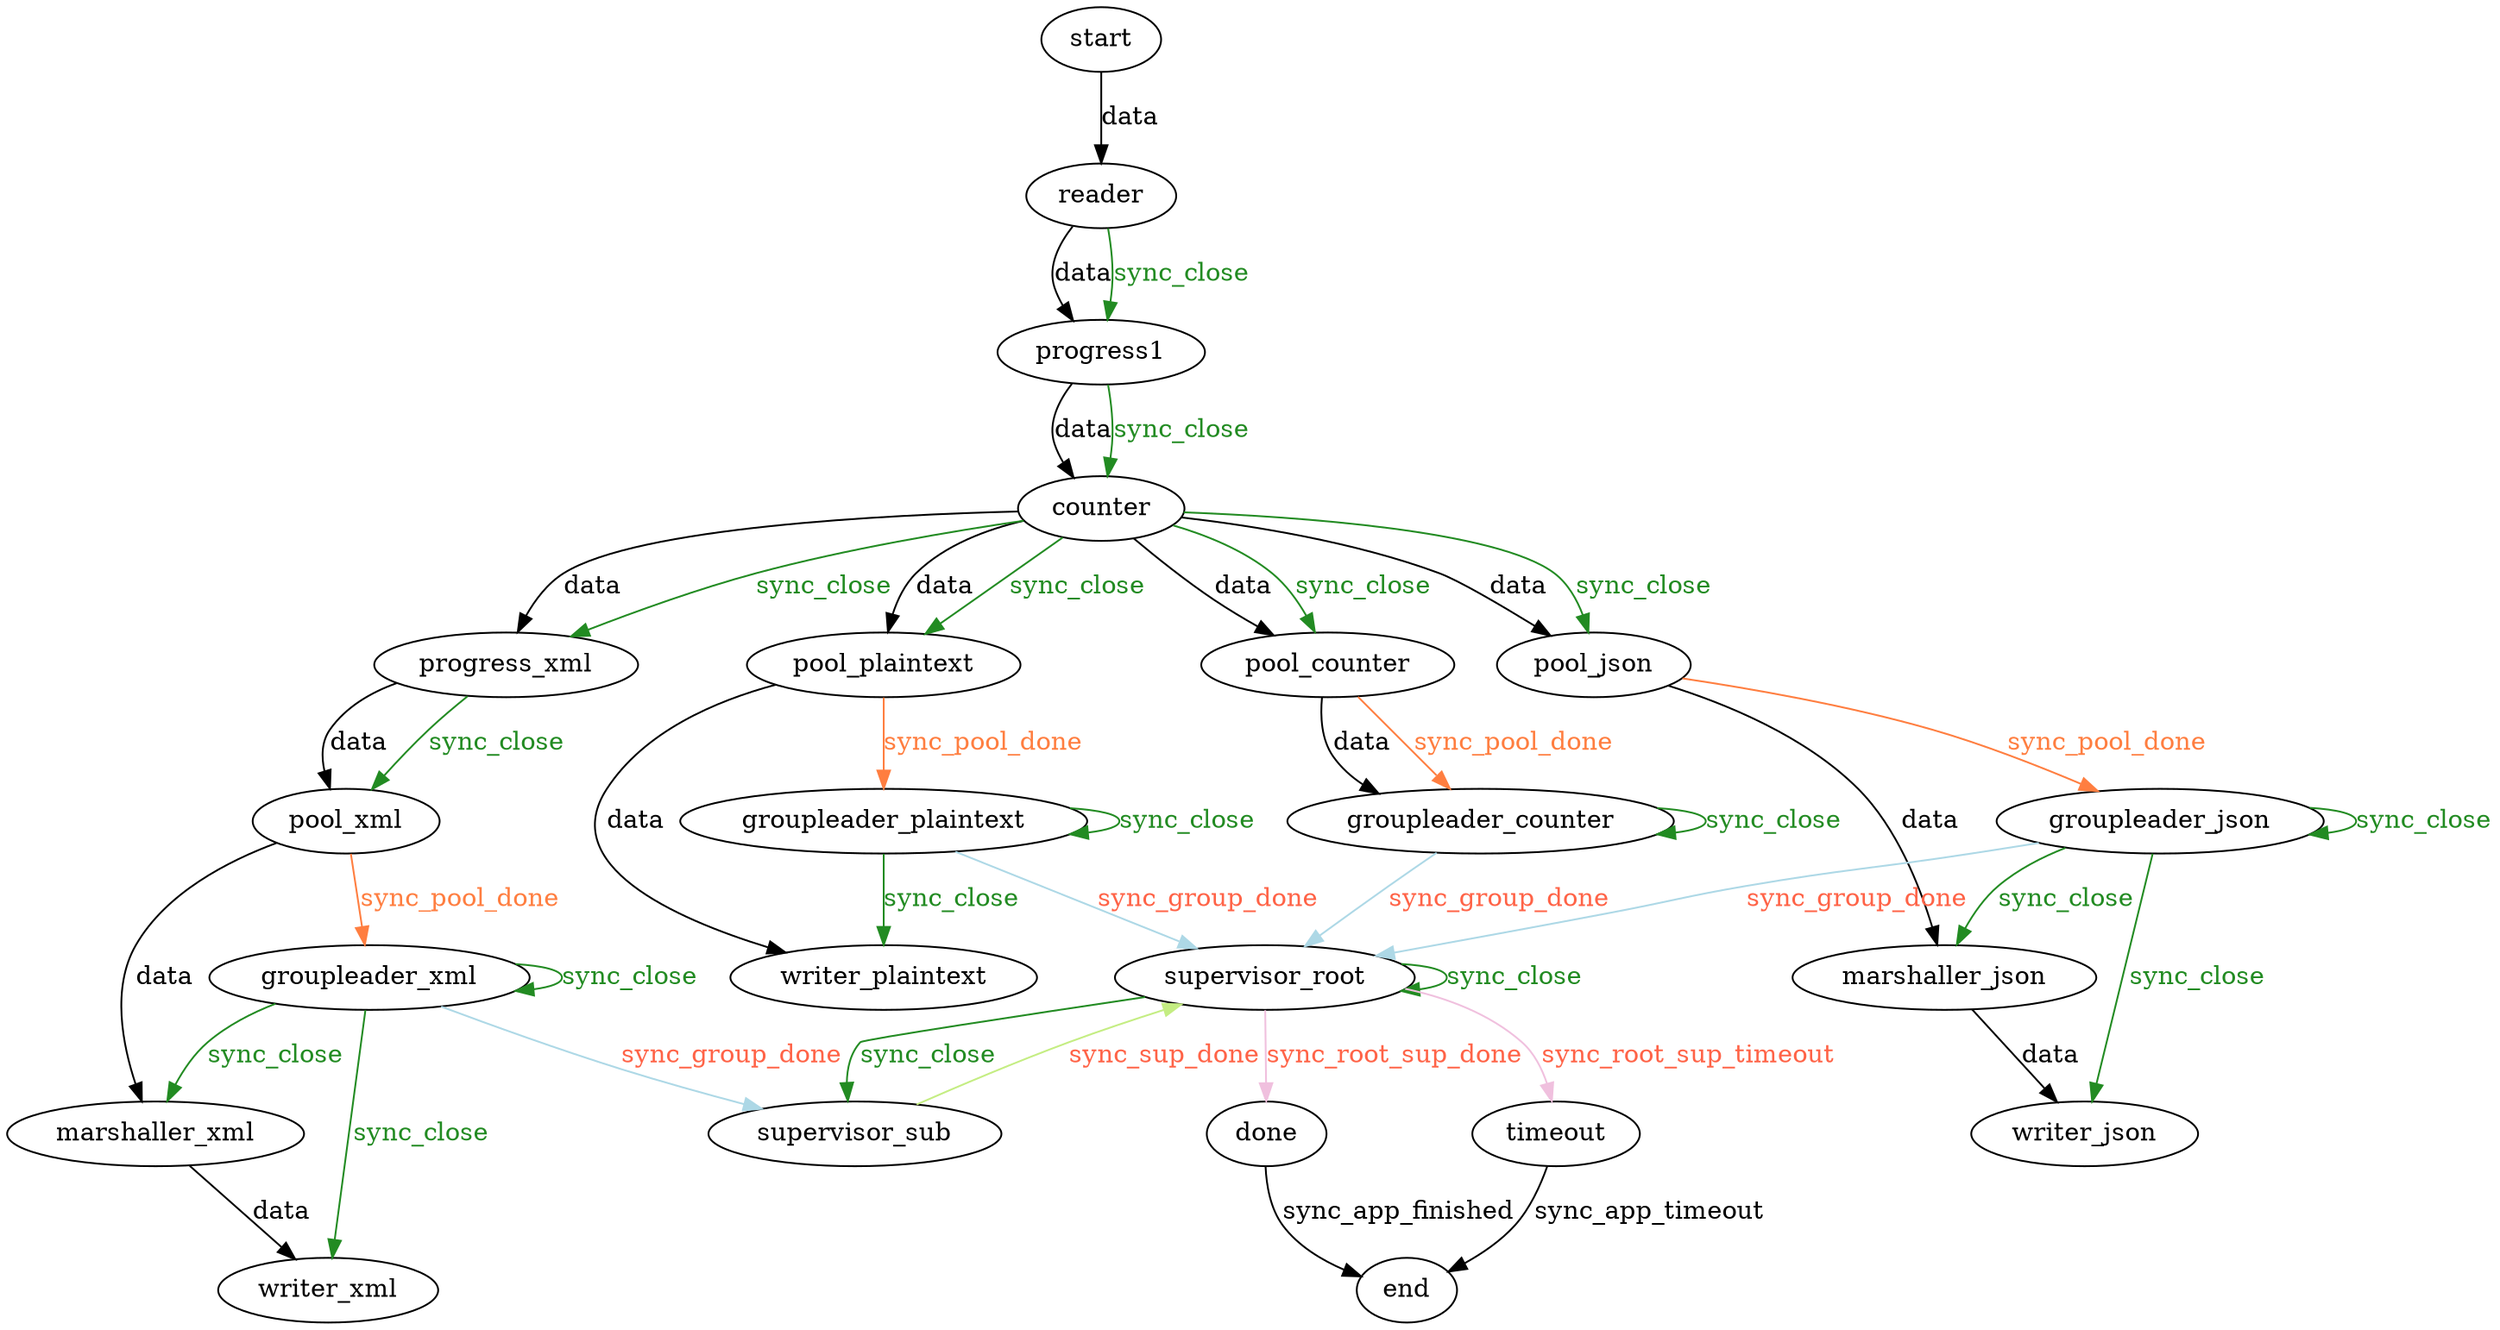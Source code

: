 digraph graphname {
  
	start
	end

	reader 
	progress1

	#counter_parent
		counter
	
	pool_counter
	groupleader_counter	
	
	pool_plaintext
	writer_plaintext
	groupleader_plaintext

	#group_starter_parent
		pool_json
		marshaller_json
		writer_json
		groupleader_json

	# subtree
	progress_xml
	pool_xml
	marshaller_xml
	writer_xml
	groupleader_xml

	supervisor_root
	supervisor_sub

	done
	timeout

	start -> reader [label="data"];
	reader -> progress1 [label="data"];
	reader -> progress1 [label="sync_close" color="#228b22" fontcolor="#228b22"]
	
	progress1 -> counter [label="data"];
	progress1 -> counter [label="sync_close" color="#228b22" fontcolor="#228b22"]

	counter -> pool_counter [label="data"];
	counter -> pool_counter [label="sync_close" color="#228b22" fontcolor="#228b22"]	

	counter -> pool_plaintext [label="data"];
	counter -> pool_plaintext [label="sync_close" color="#228b22" fontcolor="#228b22"];

	counter -> pool_json [label="data"];
	counter -> pool_json [label="sync_close" color="#228b22" fontcolor="#228b22"];


	counter -> progress_xml [label="data"];
	counter -> progress_xml [label="sync_close" color="#228b22" fontcolor="#228b22"];


	pool_counter -> groupleader_counter [label="data"];
	pool_counter -> groupleader_counter [label="sync_pool_done" color="#ff7e40" fontcolor="#ff7e40"];

	groupleader_counter -> groupleader_counter [label="sync_close" color="#228b22" fontcolor="#228b22"];

	pool_plaintext -> writer_plaintext [label="data"];

	pool_plaintext -> groupleader_plaintext [label="sync_pool_done" color="#ff7e40" fontcolor="#ff7e40"];

	groupleader_plaintext -> writer_plaintext [label="sync_close" color="#228b22" fontcolor="#228b22"];
	groupleader_plaintext -> groupleader_plaintext [label="sync_close" color="#228b22" fontcolor="#228b22"];


	pool_json -> marshaller_json [label="data"];
	pool_json -> groupleader_json	[label="sync_pool_done" color="#ff7e40" fontcolor="#ff7e40"];

	marshaller_json -> writer_json [label="data"];

	groupleader_json -> marshaller_json [label="sync_close" color="#228b22" fontcolor="#228b22"];
	groupleader_json -> writer_json [label="sync_close" color="#228b22" fontcolor="#228b22"];
	groupleader_json -> groupleader_json [label="sync_close" color="#228b22" fontcolor="#228b22"];

	progress_xml -> pool_xml [label="data"];
	progress_xml -> pool_xml [label="sync_close" color="#228b22" fontcolor="#228b22"];

	pool_xml -> marshaller_xml [label="data"];
	pool_xml -> groupleader_xml [label="sync_pool_done" color="#ff7e40" fontcolor="#ff7e40"];	
	marshaller_xml -> writer_xml [label="data"];
	
	groupleader_xml -> writer_xml [label="sync_close" color="#228b22" fontcolor="#228b22"];
	groupleader_xml -> marshaller_xml [label="sync_close" color="#228b22" fontcolor="#228b22"];
	groupleader_xml -> groupleader_xml [label="sync_close" color="#228b22" fontcolor="#228b22"];

	groupleader_xml -> supervisor_sub [label="sync_group_done" color="lightblue" fontcolor="#FF6347"];
	groupleader_counter -> supervisor_root [label="sync_group_done" color="lightblue" fontcolor="#FF6347"];
	groupleader_plaintext -> supervisor_root [label="sync_group_done" color="lightblue" fontcolor="#FF6347"];
	groupleader_json -> supervisor_root [label="sync_group_done" color="lightblue" fontcolor="#FF6347"];
	supervisor_sub -> supervisor_root [label="sync_sup_done" color="#c4ed82" fontcolor="#FF6347"];
	
	supervisor_root -> supervisor_sub [label="sync_close" color="#228b22" fontcolor="#228b22"];	
	supervisor_root -> done [label="sync_root_sup_done" color="#f0c0de" fontcolor="#FF6347"];
	supervisor_root -> timeout [label="sync_root_sup_timeout" color="#f0c0de" fontcolor="#FF6347"];
	supervisor_root -> supervisor_root [label="sync_close" color="#228b22" fontcolor="#228b22"];

	done -> end [label="sync_app_finished"];
	timeout -> end [label="sync_app_timeout"];
}

